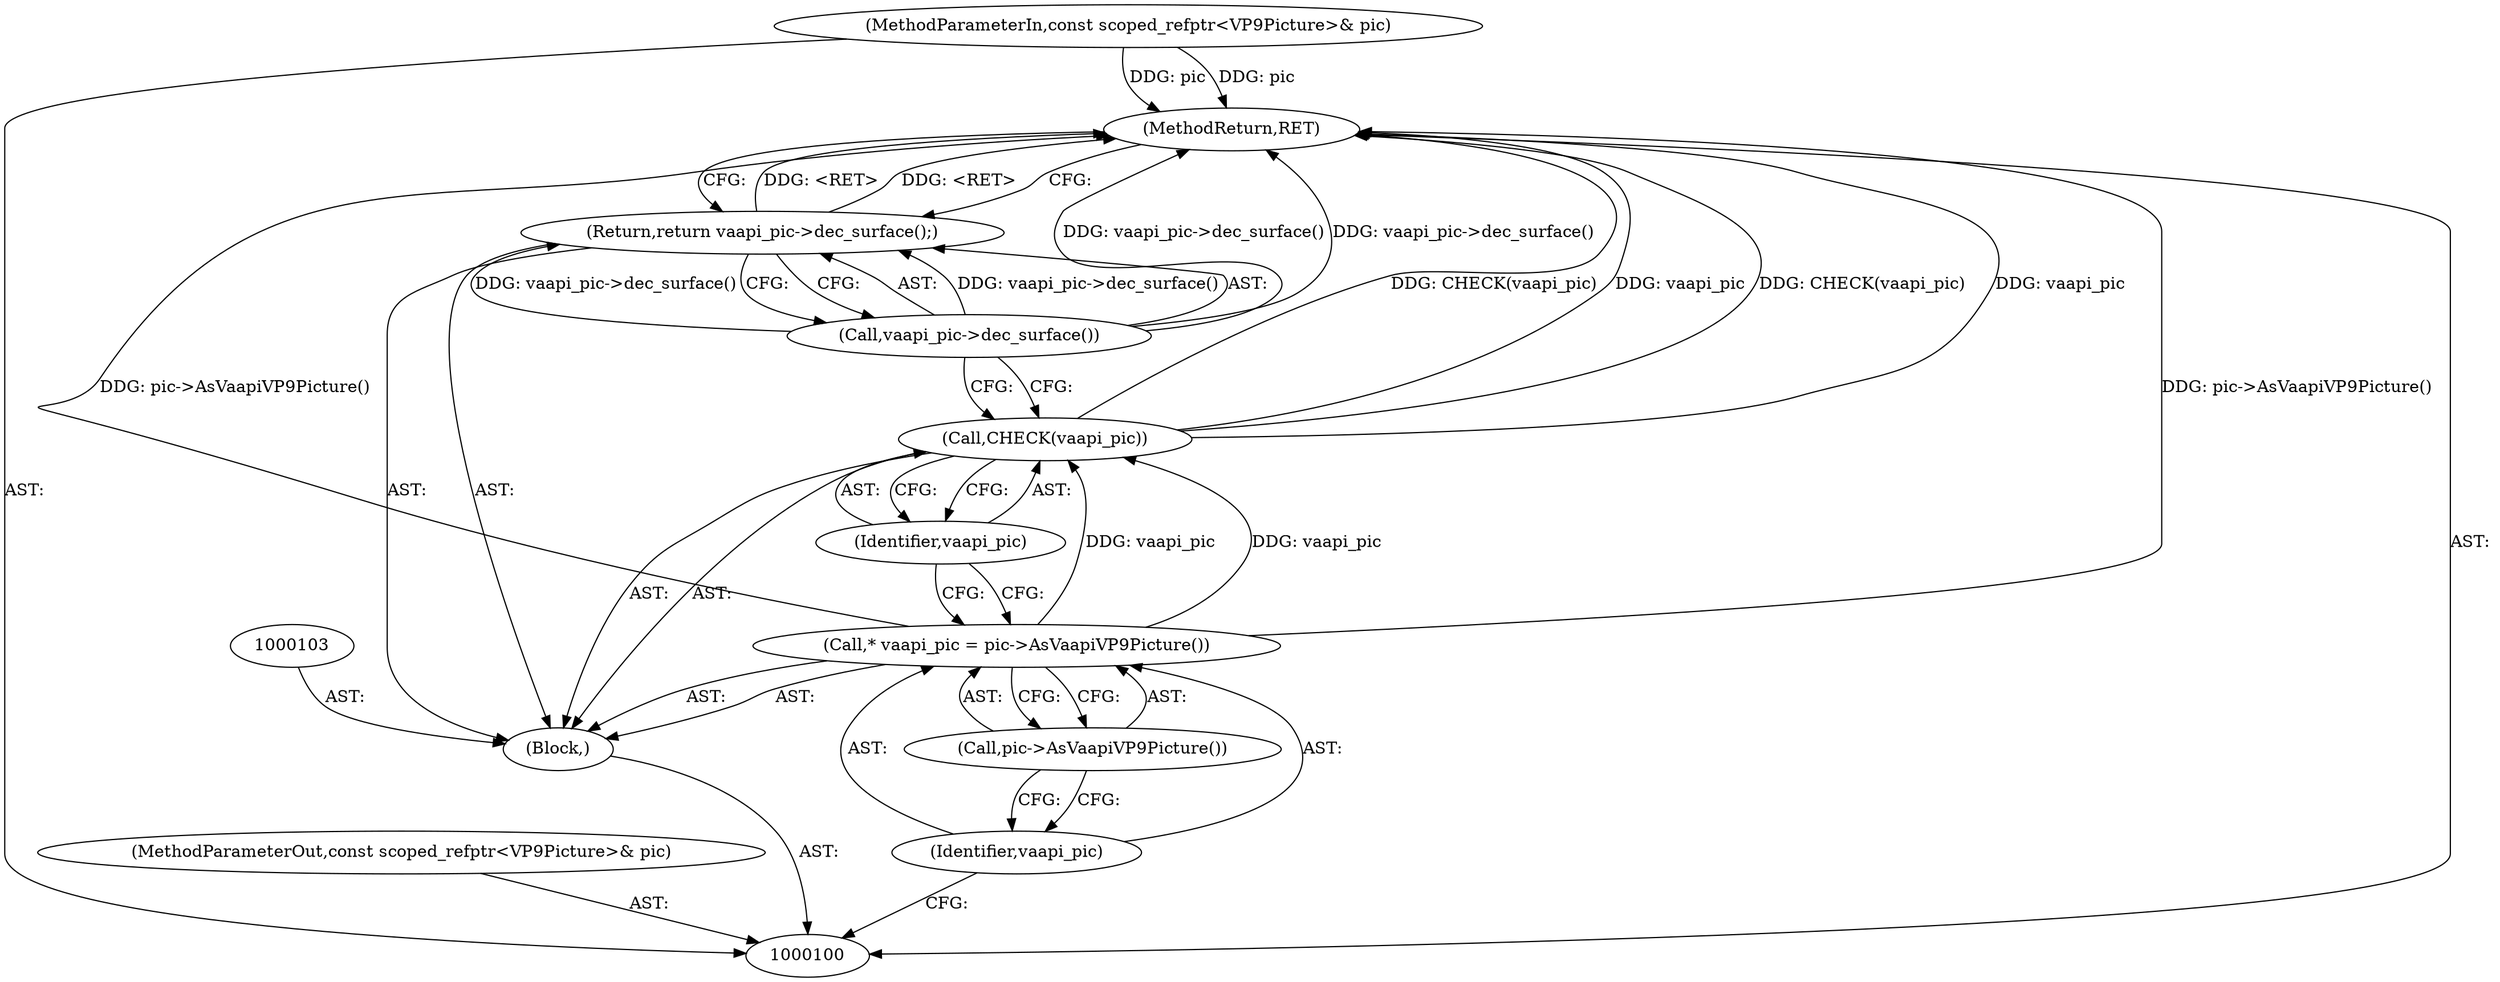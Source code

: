 digraph "1_Chrome_27c68f543e5eba779902447445dfb05ec3f5bf75_6" {
"1000101" [label="(MethodParameterIn,const scoped_refptr<VP9Picture>& pic)"];
"1000132" [label="(MethodParameterOut,const scoped_refptr<VP9Picture>& pic)"];
"1000111" [label="(MethodReturn,RET)"];
"1000102" [label="(Block,)"];
"1000104" [label="(Call,* vaapi_pic = pic->AsVaapiVP9Picture())"];
"1000105" [label="(Identifier,vaapi_pic)"];
"1000106" [label="(Call,pic->AsVaapiVP9Picture())"];
"1000107" [label="(Call,CHECK(vaapi_pic))"];
"1000108" [label="(Identifier,vaapi_pic)"];
"1000109" [label="(Return,return vaapi_pic->dec_surface();)"];
"1000110" [label="(Call,vaapi_pic->dec_surface())"];
"1000101" -> "1000100"  [label="AST: "];
"1000101" -> "1000111"  [label="DDG: pic"];
"1000132" -> "1000100"  [label="AST: "];
"1000111" -> "1000100"  [label="AST: "];
"1000111" -> "1000109"  [label="CFG: "];
"1000107" -> "1000111"  [label="DDG: vaapi_pic"];
"1000107" -> "1000111"  [label="DDG: CHECK(vaapi_pic)"];
"1000104" -> "1000111"  [label="DDG: pic->AsVaapiVP9Picture()"];
"1000101" -> "1000111"  [label="DDG: pic"];
"1000110" -> "1000111"  [label="DDG: vaapi_pic->dec_surface()"];
"1000109" -> "1000111"  [label="DDG: <RET>"];
"1000102" -> "1000100"  [label="AST: "];
"1000103" -> "1000102"  [label="AST: "];
"1000104" -> "1000102"  [label="AST: "];
"1000107" -> "1000102"  [label="AST: "];
"1000109" -> "1000102"  [label="AST: "];
"1000104" -> "1000102"  [label="AST: "];
"1000104" -> "1000106"  [label="CFG: "];
"1000105" -> "1000104"  [label="AST: "];
"1000106" -> "1000104"  [label="AST: "];
"1000108" -> "1000104"  [label="CFG: "];
"1000104" -> "1000111"  [label="DDG: pic->AsVaapiVP9Picture()"];
"1000104" -> "1000107"  [label="DDG: vaapi_pic"];
"1000105" -> "1000104"  [label="AST: "];
"1000105" -> "1000100"  [label="CFG: "];
"1000106" -> "1000105"  [label="CFG: "];
"1000106" -> "1000104"  [label="AST: "];
"1000106" -> "1000105"  [label="CFG: "];
"1000104" -> "1000106"  [label="CFG: "];
"1000107" -> "1000102"  [label="AST: "];
"1000107" -> "1000108"  [label="CFG: "];
"1000108" -> "1000107"  [label="AST: "];
"1000110" -> "1000107"  [label="CFG: "];
"1000107" -> "1000111"  [label="DDG: vaapi_pic"];
"1000107" -> "1000111"  [label="DDG: CHECK(vaapi_pic)"];
"1000104" -> "1000107"  [label="DDG: vaapi_pic"];
"1000108" -> "1000107"  [label="AST: "];
"1000108" -> "1000104"  [label="CFG: "];
"1000107" -> "1000108"  [label="CFG: "];
"1000109" -> "1000102"  [label="AST: "];
"1000109" -> "1000110"  [label="CFG: "];
"1000110" -> "1000109"  [label="AST: "];
"1000111" -> "1000109"  [label="CFG: "];
"1000109" -> "1000111"  [label="DDG: <RET>"];
"1000110" -> "1000109"  [label="DDG: vaapi_pic->dec_surface()"];
"1000110" -> "1000109"  [label="AST: "];
"1000110" -> "1000107"  [label="CFG: "];
"1000109" -> "1000110"  [label="CFG: "];
"1000110" -> "1000111"  [label="DDG: vaapi_pic->dec_surface()"];
"1000110" -> "1000109"  [label="DDG: vaapi_pic->dec_surface()"];
}
